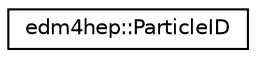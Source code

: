 digraph "Graphical Class Hierarchy"
{
 // LATEX_PDF_SIZE
  edge [fontname="Helvetica",fontsize="10",labelfontname="Helvetica",labelfontsize="10"];
  node [fontname="Helvetica",fontsize="10",shape=record];
  rankdir="LR";
  Node0 [label="edm4hep::ParticleID",height=0.2,width=0.4,color="black", fillcolor="white", style="filled",URL="$classedm4hep_1_1_particle_i_d.html",tooltip="ParticleID."];
}
